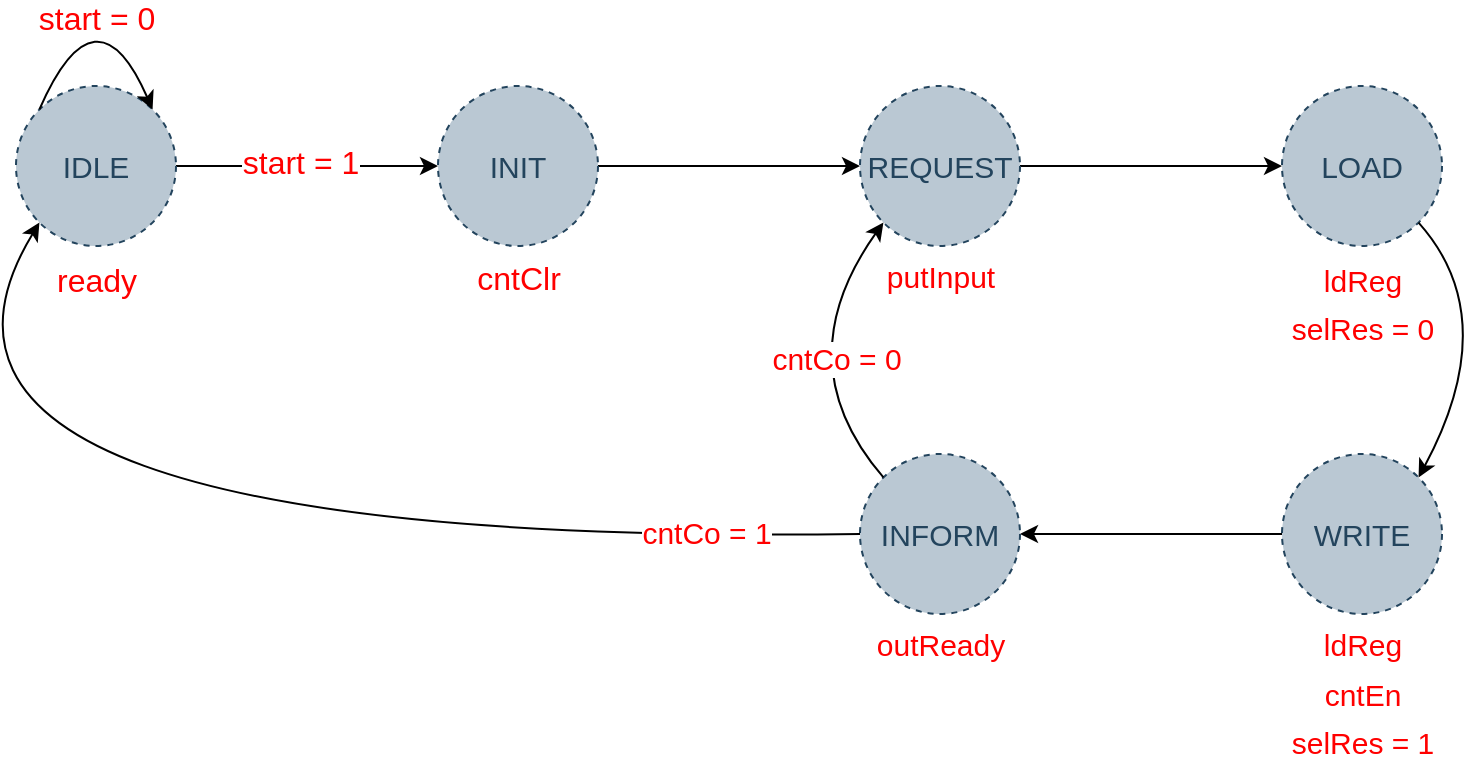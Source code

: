 <mxfile version="20.6.2" type="device"><diagram id="z9iUcpjXpzFYqpXGQuPo" name="Page-1"><mxGraphModel dx="1038" dy="619" grid="0" gridSize="10" guides="1" tooltips="1" connect="1" arrows="1" fold="1" page="1" pageScale="1" pageWidth="1100" pageHeight="1700" math="0" shadow="0"><root><mxCell id="0"/><mxCell id="1" parent="0"/><mxCell id="rE286-Ege6LXFumFFf9X-4" style="edgeStyle=orthogonalEdgeStyle;rounded=0;orthogonalLoop=1;jettySize=auto;html=1;exitX=1;exitY=0.5;exitDx=0;exitDy=0;entryX=0;entryY=0.5;entryDx=0;entryDy=0;fontSize=16;fontColor=#23445D;" edge="1" parent="1" source="rE286-Ege6LXFumFFf9X-1" target="rE286-Ege6LXFumFFf9X-2"><mxGeometry relative="1" as="geometry"/></mxCell><mxCell id="rE286-Ege6LXFumFFf9X-6" value="start = 1" style="edgeLabel;html=1;align=center;verticalAlign=middle;resizable=0;points=[];fontSize=16;fontColor=#FF0000;" vertex="1" connectable="0" parent="rE286-Ege6LXFumFFf9X-4"><mxGeometry x="-0.176" y="1" relative="1" as="geometry"><mxPoint x="8" y="-1" as="offset"/></mxGeometry></mxCell><mxCell id="rE286-Ege6LXFumFFf9X-1" value="&lt;font style=&quot;font-size: 15px;&quot;&gt;IDLE&lt;/font&gt;" style="ellipse;whiteSpace=wrap;html=1;aspect=fixed;fillColor=#bac8d3;strokeColor=#23445d;fontColor=#23445D;dashed=1;" vertex="1" parent="1"><mxGeometry x="144" y="148" width="80" height="80" as="geometry"/></mxCell><mxCell id="rE286-Ege6LXFumFFf9X-12" style="edgeStyle=orthogonalEdgeStyle;rounded=0;orthogonalLoop=1;jettySize=auto;html=1;exitX=1;exitY=0.5;exitDx=0;exitDy=0;entryX=0;entryY=0.5;entryDx=0;entryDy=0;fontSize=16;fontColor=#FF0000;" edge="1" parent="1" source="rE286-Ege6LXFumFFf9X-2" target="rE286-Ege6LXFumFFf9X-11"><mxGeometry relative="1" as="geometry"/></mxCell><mxCell id="rE286-Ege6LXFumFFf9X-2" value="&lt;font style=&quot;font-size: 15px;&quot;&gt;INIT&lt;/font&gt;" style="ellipse;whiteSpace=wrap;html=1;aspect=fixed;fillColor=#bac8d3;strokeColor=#23445d;fontColor=#23445D;dashed=1;" vertex="1" parent="1"><mxGeometry x="355" y="148" width="80" height="80" as="geometry"/></mxCell><mxCell id="rE286-Ege6LXFumFFf9X-7" value="" style="curved=1;endArrow=classic;html=1;rounded=0;fontSize=16;fontColor=#FF0000;exitX=0;exitY=0;exitDx=0;exitDy=0;entryX=1;entryY=0;entryDx=0;entryDy=0;" edge="1" parent="1" source="rE286-Ege6LXFumFFf9X-1" target="rE286-Ege6LXFumFFf9X-1"><mxGeometry width="50" height="50" relative="1" as="geometry"><mxPoint x="486" y="337" as="sourcePoint"/><mxPoint x="554" y="292" as="targetPoint"/><Array as="points"><mxPoint x="184" y="95"/></Array></mxGeometry></mxCell><mxCell id="rE286-Ege6LXFumFFf9X-8" value="start = 0" style="edgeLabel;html=1;align=center;verticalAlign=middle;resizable=0;points=[];fontSize=16;fontColor=#FF0000;" vertex="1" connectable="0" parent="rE286-Ege6LXFumFFf9X-7"><mxGeometry x="-0.372" y="-8" relative="1" as="geometry"><mxPoint x="3" y="-8" as="offset"/></mxGeometry></mxCell><mxCell id="rE286-Ege6LXFumFFf9X-9" value="ready" style="text;html=1;align=center;verticalAlign=middle;resizable=0;points=[];autosize=1;strokeColor=none;fillColor=none;fontSize=16;fontColor=#FF0000;" vertex="1" parent="1"><mxGeometry x="155" y="229" width="58" height="31" as="geometry"/></mxCell><mxCell id="rE286-Ege6LXFumFFf9X-10" value="cntClr" style="text;html=1;align=center;verticalAlign=middle;resizable=0;points=[];autosize=1;strokeColor=none;fillColor=none;fontSize=16;fontColor=#FF0000;" vertex="1" parent="1"><mxGeometry x="365" y="228" width="60" height="31" as="geometry"/></mxCell><mxCell id="rE286-Ege6LXFumFFf9X-15" style="edgeStyle=orthogonalEdgeStyle;rounded=0;orthogonalLoop=1;jettySize=auto;html=1;exitX=1;exitY=0.5;exitDx=0;exitDy=0;entryX=0;entryY=0.5;entryDx=0;entryDy=0;fontSize=15;fontColor=#FF0000;" edge="1" parent="1" source="rE286-Ege6LXFumFFf9X-11" target="rE286-Ege6LXFumFFf9X-14"><mxGeometry relative="1" as="geometry"/></mxCell><mxCell id="rE286-Ege6LXFumFFf9X-11" value="&lt;font style=&quot;font-size: 15px;&quot;&gt;REQUEST&lt;/font&gt;" style="ellipse;whiteSpace=wrap;html=1;aspect=fixed;fillColor=#bac8d3;strokeColor=#23445d;fontColor=#23445D;dashed=1;" vertex="1" parent="1"><mxGeometry x="566" y="148" width="80" height="80" as="geometry"/></mxCell><mxCell id="rE286-Ege6LXFumFFf9X-13" value="putInput" style="text;html=1;align=center;verticalAlign=middle;resizable=0;points=[];autosize=1;strokeColor=none;fillColor=none;fontSize=15;fontColor=#FF0000;" vertex="1" parent="1"><mxGeometry x="570" y="228" width="72" height="30" as="geometry"/></mxCell><mxCell id="rE286-Ege6LXFumFFf9X-14" value="&lt;font style=&quot;font-size: 15px;&quot;&gt;LOAD&lt;/font&gt;" style="ellipse;whiteSpace=wrap;html=1;aspect=fixed;fillColor=#bac8d3;strokeColor=#23445d;fontColor=#23445D;dashed=1;" vertex="1" parent="1"><mxGeometry x="777" y="148" width="80" height="80" as="geometry"/></mxCell><mxCell id="rE286-Ege6LXFumFFf9X-16" value="ldReg" style="text;html=1;align=center;verticalAlign=middle;resizable=0;points=[];autosize=1;strokeColor=none;fillColor=none;fontSize=15;fontColor=#FF0000;" vertex="1" parent="1"><mxGeometry x="788" y="229.5" width="57" height="30" as="geometry"/></mxCell><mxCell id="rE286-Ege6LXFumFFf9X-22" style="edgeStyle=orthogonalEdgeStyle;rounded=0;orthogonalLoop=1;jettySize=auto;html=1;exitX=0;exitY=0.5;exitDx=0;exitDy=0;entryX=1;entryY=0.5;entryDx=0;entryDy=0;fontSize=15;fontColor=#FF0000;" edge="1" parent="1" source="rE286-Ege6LXFumFFf9X-17" target="rE286-Ege6LXFumFFf9X-21"><mxGeometry relative="1" as="geometry"/></mxCell><mxCell id="rE286-Ege6LXFumFFf9X-17" value="&lt;font style=&quot;font-size: 15px;&quot;&gt;WRITE&lt;/font&gt;" style="ellipse;whiteSpace=wrap;html=1;aspect=fixed;fillColor=#bac8d3;strokeColor=#23445d;fontColor=#23445D;dashed=1;" vertex="1" parent="1"><mxGeometry x="777" y="332" width="80" height="80" as="geometry"/></mxCell><mxCell id="rE286-Ege6LXFumFFf9X-18" value="cntEn" style="text;html=1;align=center;verticalAlign=middle;resizable=0;points=[];autosize=1;strokeColor=none;fillColor=none;fontSize=15;fontColor=#FF0000;" vertex="1" parent="1"><mxGeometry x="789" y="437" width="56" height="30" as="geometry"/></mxCell><mxCell id="rE286-Ege6LXFumFFf9X-19" value="ldReg" style="text;html=1;align=center;verticalAlign=middle;resizable=0;points=[];autosize=1;strokeColor=none;fillColor=none;fontSize=15;fontColor=#FF0000;" vertex="1" parent="1"><mxGeometry x="788" y="412" width="57" height="30" as="geometry"/></mxCell><mxCell id="rE286-Ege6LXFumFFf9X-20" value="" style="curved=1;endArrow=classic;html=1;rounded=0;fontSize=15;fontColor=#FF0000;exitX=1;exitY=1;exitDx=0;exitDy=0;entryX=1;entryY=0;entryDx=0;entryDy=0;" edge="1" parent="1" source="rE286-Ege6LXFumFFf9X-14" target="rE286-Ege6LXFumFFf9X-17"><mxGeometry width="50" height="50" relative="1" as="geometry"><mxPoint x="504" y="344" as="sourcePoint"/><mxPoint x="554" y="294" as="targetPoint"/><Array as="points"><mxPoint x="888" y="264"/></Array></mxGeometry></mxCell><mxCell id="rE286-Ege6LXFumFFf9X-21" value="&lt;font style=&quot;font-size: 15px;&quot;&gt;INFORM&lt;/font&gt;" style="ellipse;whiteSpace=wrap;html=1;aspect=fixed;fillColor=#bac8d3;strokeColor=#23445d;fontColor=#23445D;dashed=1;" vertex="1" parent="1"><mxGeometry x="566" y="332" width="80" height="80" as="geometry"/></mxCell><mxCell id="rE286-Ege6LXFumFFf9X-23" value="outReady" style="text;html=1;align=center;verticalAlign=middle;resizable=0;points=[];autosize=1;strokeColor=none;fillColor=none;fontSize=15;fontColor=#FF0000;" vertex="1" parent="1"><mxGeometry x="565" y="412" width="82" height="30" as="geometry"/></mxCell><mxCell id="rE286-Ege6LXFumFFf9X-24" value="" style="curved=1;endArrow=classic;html=1;rounded=0;fontSize=15;fontColor=#FF0000;exitX=0;exitY=0;exitDx=0;exitDy=0;entryX=0;entryY=1;entryDx=0;entryDy=0;" edge="1" parent="1" source="rE286-Ege6LXFumFFf9X-21" target="rE286-Ege6LXFumFFf9X-11"><mxGeometry width="50" height="50" relative="1" as="geometry"><mxPoint x="504" y="344" as="sourcePoint"/><mxPoint x="554" y="294" as="targetPoint"/><Array as="points"><mxPoint x="528" y="286"/></Array></mxGeometry></mxCell><mxCell id="rE286-Ege6LXFumFFf9X-27" value="cntCo = 0" style="edgeLabel;html=1;align=center;verticalAlign=middle;resizable=0;points=[];fontSize=15;fontColor=#FF0000;rotation=0;" vertex="1" connectable="0" parent="rE286-Ege6LXFumFFf9X-24"><mxGeometry x="0.251" y="-14" relative="1" as="geometry"><mxPoint y="10" as="offset"/></mxGeometry></mxCell><mxCell id="rE286-Ege6LXFumFFf9X-28" value="" style="curved=1;endArrow=classic;html=1;rounded=0;fontSize=15;fontColor=#FF0000;exitX=0;exitY=0.5;exitDx=0;exitDy=0;entryX=0;entryY=1;entryDx=0;entryDy=0;" edge="1" parent="1" source="rE286-Ege6LXFumFFf9X-21" target="rE286-Ege6LXFumFFf9X-1"><mxGeometry width="50" height="50" relative="1" as="geometry"><mxPoint x="504" y="344" as="sourcePoint"/><mxPoint x="554" y="294" as="targetPoint"/><Array as="points"><mxPoint x="57" y="379"/></Array></mxGeometry></mxCell><mxCell id="rE286-Ege6LXFumFFf9X-29" value="cntCo = 1" style="edgeLabel;html=1;align=center;verticalAlign=middle;resizable=0;points=[];fontSize=15;fontColor=#FF0000;" vertex="1" connectable="0" parent="rE286-Ege6LXFumFFf9X-28"><mxGeometry x="-0.768" y="-3" relative="1" as="geometry"><mxPoint x="4" y="1" as="offset"/></mxGeometry></mxCell><mxCell id="rE286-Ege6LXFumFFf9X-32" value="selRes = 1" style="text;html=1;align=center;verticalAlign=middle;resizable=0;points=[];autosize=1;strokeColor=none;fillColor=none;fontSize=15;fontColor=#FF0000;" vertex="1" parent="1"><mxGeometry x="772" y="461" width="89" height="30" as="geometry"/></mxCell><mxCell id="rE286-Ege6LXFumFFf9X-33" value="selRes = 0" style="text;html=1;align=center;verticalAlign=middle;resizable=0;points=[];autosize=1;strokeColor=none;fillColor=none;fontSize=15;fontColor=#FF0000;" vertex="1" parent="1"><mxGeometry x="772.5" y="254" width="89" height="30" as="geometry"/></mxCell></root></mxGraphModel></diagram></mxfile>